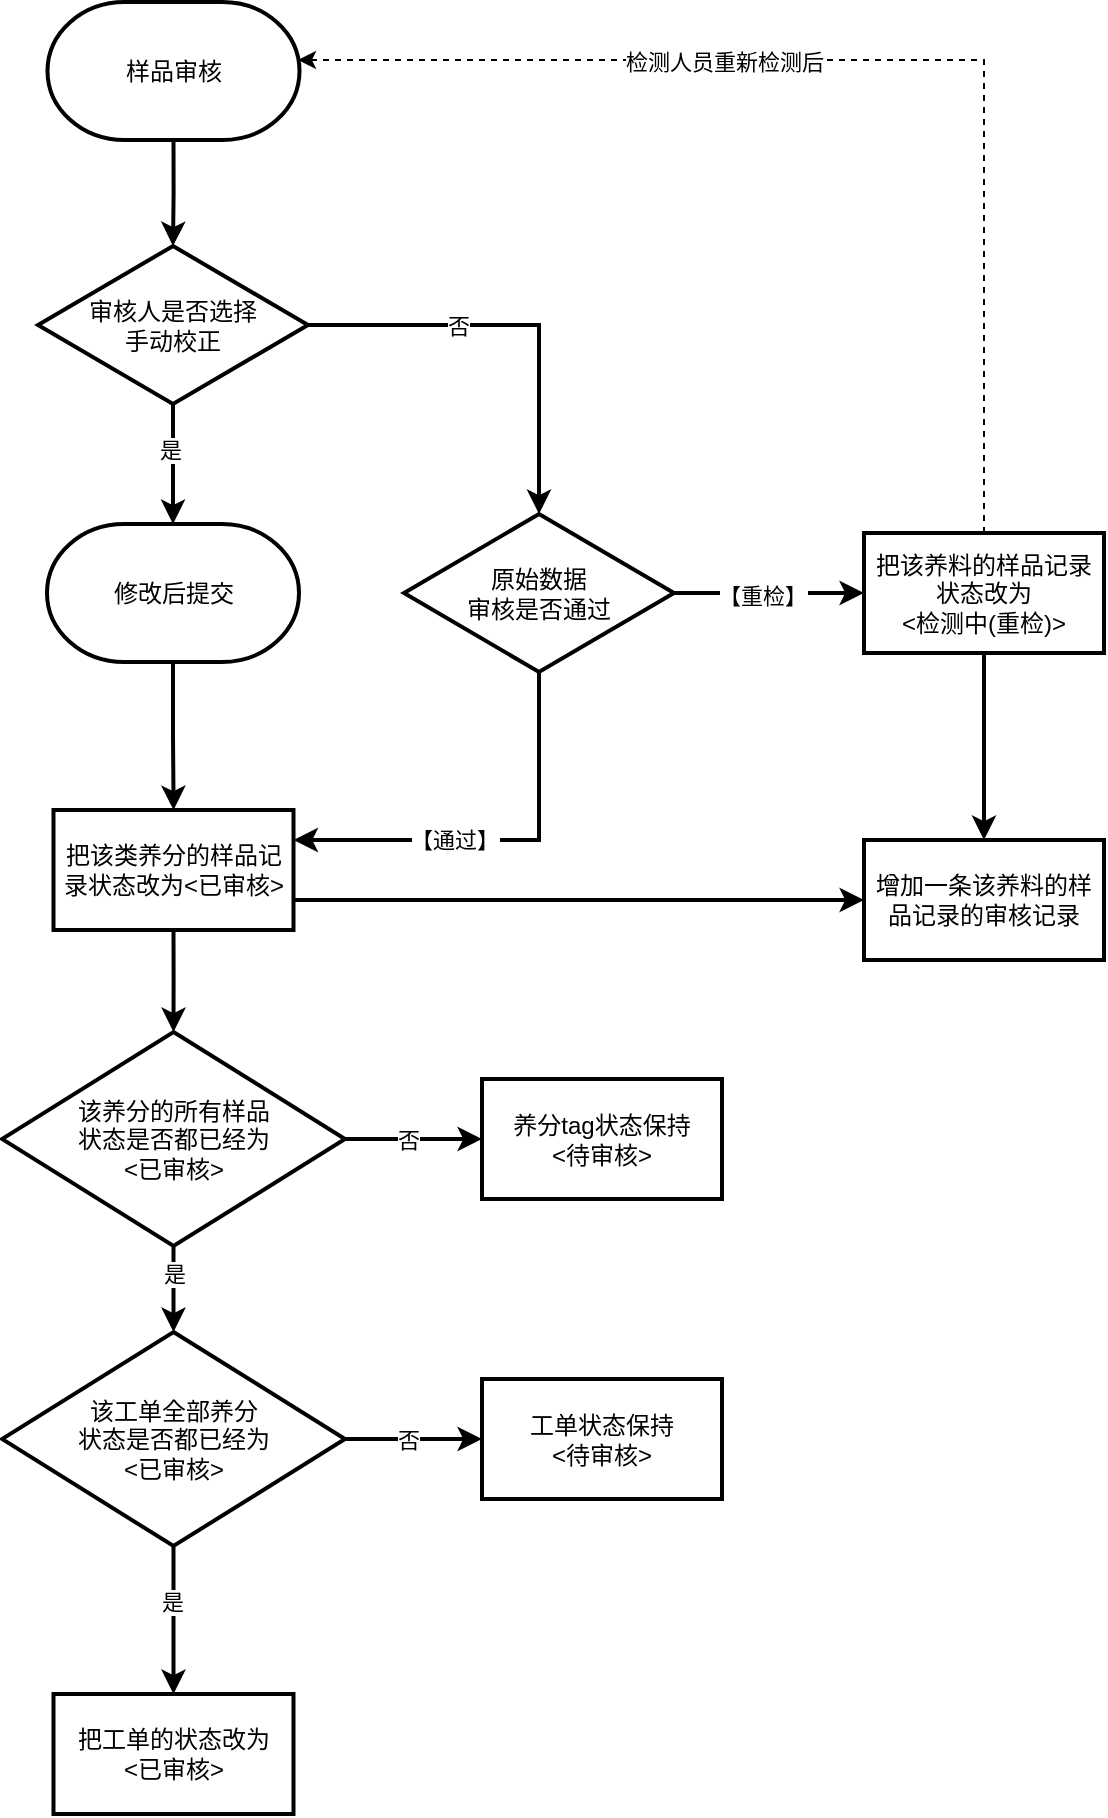 <mxfile version="26.0.11">
  <diagram name="第 1 页" id="q3xzYs2Jp6EOzJWgxKIQ">
    <mxGraphModel dx="1969" dy="989" grid="0" gridSize="10" guides="1" tooltips="1" connect="1" arrows="1" fold="1" page="0" pageScale="1" pageWidth="827" pageHeight="1169" math="0" shadow="0">
      <root>
        <mxCell id="0" />
        <mxCell id="1" parent="0" />
        <mxCell id="AbXdpTjg0EbsxotE9Cbp-2" value="样品审核" style="strokeWidth=2;html=1;shape=mxgraph.flowchart.terminator;whiteSpace=wrap;" vertex="1" parent="1">
          <mxGeometry x="259.75" y="280" width="126" height="69" as="geometry" />
        </mxCell>
        <mxCell id="AbXdpTjg0EbsxotE9Cbp-4" style="edgeStyle=orthogonalEdgeStyle;rounded=0;orthogonalLoop=1;jettySize=auto;html=1;exitX=0.5;exitY=1;exitDx=0;exitDy=0;exitPerimeter=0;entryX=0.5;entryY=0;entryDx=0;entryDy=0;entryPerimeter=0;strokeWidth=2;" edge="1" parent="1" source="AbXdpTjg0EbsxotE9Cbp-2" target="AbXdpTjg0EbsxotE9Cbp-37">
          <mxGeometry relative="1" as="geometry" />
        </mxCell>
        <mxCell id="AbXdpTjg0EbsxotE9Cbp-59" style="edgeStyle=orthogonalEdgeStyle;rounded=0;orthogonalLoop=1;jettySize=auto;html=1;exitX=1;exitY=0.75;exitDx=0;exitDy=0;entryX=0;entryY=0.5;entryDx=0;entryDy=0;strokeWidth=2;" edge="1" parent="1" source="AbXdpTjg0EbsxotE9Cbp-5" target="AbXdpTjg0EbsxotE9Cbp-10">
          <mxGeometry relative="1" as="geometry" />
        </mxCell>
        <mxCell id="AbXdpTjg0EbsxotE9Cbp-5" value="把该类养分的样品记录状态改为&amp;lt;已审核&amp;gt;" style="rounded=0;whiteSpace=wrap;html=1;strokeWidth=2;" vertex="1" parent="1">
          <mxGeometry x="262.75" y="684" width="120" height="60" as="geometry" />
        </mxCell>
        <mxCell id="AbXdpTjg0EbsxotE9Cbp-10" value="增加一条该养料的样品记录的审核记录" style="rounded=0;whiteSpace=wrap;html=1;strokeWidth=2;" vertex="1" parent="1">
          <mxGeometry x="668" y="699" width="120" height="60" as="geometry" />
        </mxCell>
        <mxCell id="AbXdpTjg0EbsxotE9Cbp-14" value="把工单的状态改为&lt;div&gt;&amp;lt;已审核&amp;gt;&lt;/div&gt;" style="rounded=0;whiteSpace=wrap;html=1;strokeWidth=2;" vertex="1" parent="1">
          <mxGeometry x="262.75" y="1126" width="120" height="60" as="geometry" />
        </mxCell>
        <mxCell id="AbXdpTjg0EbsxotE9Cbp-32" style="edgeStyle=orthogonalEdgeStyle;rounded=0;orthogonalLoop=1;jettySize=auto;html=1;exitX=0.5;exitY=1;exitDx=0;exitDy=0;exitPerimeter=0;entryX=0.5;entryY=0;entryDx=0;entryDy=0;strokeWidth=2;" edge="1" parent="1" source="AbXdpTjg0EbsxotE9Cbp-30" target="AbXdpTjg0EbsxotE9Cbp-14">
          <mxGeometry relative="1" as="geometry" />
        </mxCell>
        <mxCell id="AbXdpTjg0EbsxotE9Cbp-33" value="是" style="edgeLabel;html=1;align=center;verticalAlign=middle;resizable=0;points=[];" vertex="1" connectable="0" parent="AbXdpTjg0EbsxotE9Cbp-32">
          <mxGeometry x="-0.243" y="-1" relative="1" as="geometry">
            <mxPoint as="offset" />
          </mxGeometry>
        </mxCell>
        <mxCell id="AbXdpTjg0EbsxotE9Cbp-71" style="edgeStyle=orthogonalEdgeStyle;rounded=0;orthogonalLoop=1;jettySize=auto;html=1;exitX=1;exitY=0.5;exitDx=0;exitDy=0;exitPerimeter=0;entryX=0;entryY=0.5;entryDx=0;entryDy=0;strokeWidth=2;" edge="1" parent="1" source="AbXdpTjg0EbsxotE9Cbp-30" target="AbXdpTjg0EbsxotE9Cbp-68">
          <mxGeometry relative="1" as="geometry" />
        </mxCell>
        <mxCell id="AbXdpTjg0EbsxotE9Cbp-72" value="否" style="edgeLabel;html=1;align=center;verticalAlign=middle;resizable=0;points=[];" vertex="1" connectable="0" parent="AbXdpTjg0EbsxotE9Cbp-71">
          <mxGeometry x="-0.063" y="2" relative="1" as="geometry">
            <mxPoint x="-1" y="2" as="offset" />
          </mxGeometry>
        </mxCell>
        <mxCell id="AbXdpTjg0EbsxotE9Cbp-30" value="该工单全部养分&lt;div&gt;状态是否都已经为&lt;/div&gt;&lt;div&gt;&amp;lt;已审核&amp;gt;&lt;/div&gt;" style="strokeWidth=2;html=1;shape=mxgraph.flowchart.decision;whiteSpace=wrap;" vertex="1" parent="1">
          <mxGeometry x="237" y="945" width="171.5" height="107" as="geometry" />
        </mxCell>
        <mxCell id="AbXdpTjg0EbsxotE9Cbp-31" style="edgeStyle=orthogonalEdgeStyle;rounded=0;orthogonalLoop=1;jettySize=auto;html=1;exitX=0.5;exitY=1;exitDx=0;exitDy=0;strokeWidth=2;" edge="1" parent="1" source="AbXdpTjg0EbsxotE9Cbp-5" target="AbXdpTjg0EbsxotE9Cbp-73">
          <mxGeometry relative="1" as="geometry" />
        </mxCell>
        <mxCell id="AbXdpTjg0EbsxotE9Cbp-66" style="edgeStyle=orthogonalEdgeStyle;rounded=0;orthogonalLoop=1;jettySize=auto;html=1;exitX=0.5;exitY=1;exitDx=0;exitDy=0;exitPerimeter=0;strokeWidth=2;" edge="1" parent="1" source="AbXdpTjg0EbsxotE9Cbp-37" target="AbXdpTjg0EbsxotE9Cbp-64">
          <mxGeometry relative="1" as="geometry" />
        </mxCell>
        <mxCell id="AbXdpTjg0EbsxotE9Cbp-67" value="是" style="edgeLabel;html=1;align=center;verticalAlign=middle;resizable=0;points=[];" vertex="1" connectable="0" parent="AbXdpTjg0EbsxotE9Cbp-66">
          <mxGeometry x="-0.233" y="1" relative="1" as="geometry">
            <mxPoint x="-3" as="offset" />
          </mxGeometry>
        </mxCell>
        <mxCell id="AbXdpTjg0EbsxotE9Cbp-37" value="审核人是否选择&lt;div&gt;手动校正&lt;/div&gt;" style="strokeWidth=2;html=1;shape=mxgraph.flowchart.decision;whiteSpace=wrap;" vertex="1" parent="1">
          <mxGeometry x="255" y="402" width="135" height="79" as="geometry" />
        </mxCell>
        <mxCell id="AbXdpTjg0EbsxotE9Cbp-55" style="edgeStyle=orthogonalEdgeStyle;rounded=0;orthogonalLoop=1;jettySize=auto;html=1;exitX=1;exitY=0.5;exitDx=0;exitDy=0;exitPerimeter=0;entryX=0;entryY=0.5;entryDx=0;entryDy=0;strokeWidth=2;" edge="1" parent="1" source="AbXdpTjg0EbsxotE9Cbp-43" target="AbXdpTjg0EbsxotE9Cbp-44">
          <mxGeometry relative="1" as="geometry" />
        </mxCell>
        <mxCell id="AbXdpTjg0EbsxotE9Cbp-62" value="【重检】" style="edgeLabel;html=1;align=center;verticalAlign=middle;resizable=0;points=[];" vertex="1" connectable="0" parent="AbXdpTjg0EbsxotE9Cbp-55">
          <mxGeometry x="-0.081" y="-1" relative="1" as="geometry">
            <mxPoint as="offset" />
          </mxGeometry>
        </mxCell>
        <mxCell id="AbXdpTjg0EbsxotE9Cbp-56" style="edgeStyle=orthogonalEdgeStyle;rounded=0;orthogonalLoop=1;jettySize=auto;html=1;exitX=0.5;exitY=1;exitDx=0;exitDy=0;exitPerimeter=0;entryX=1;entryY=0.25;entryDx=0;entryDy=0;strokeWidth=2;" edge="1" parent="1" source="AbXdpTjg0EbsxotE9Cbp-43" target="AbXdpTjg0EbsxotE9Cbp-5">
          <mxGeometry relative="1" as="geometry" />
        </mxCell>
        <mxCell id="AbXdpTjg0EbsxotE9Cbp-61" value="【通过】" style="edgeLabel;html=1;align=center;verticalAlign=middle;resizable=0;points=[];" vertex="1" connectable="0" parent="AbXdpTjg0EbsxotE9Cbp-56">
          <mxGeometry x="0.067" relative="1" as="geometry">
            <mxPoint x="-16" as="offset" />
          </mxGeometry>
        </mxCell>
        <mxCell id="AbXdpTjg0EbsxotE9Cbp-43" value="&lt;div&gt;原始数据&lt;/div&gt;审核是否通过" style="strokeWidth=2;html=1;shape=mxgraph.flowchart.decision;whiteSpace=wrap;" vertex="1" parent="1">
          <mxGeometry x="438" y="536" width="135" height="79" as="geometry" />
        </mxCell>
        <mxCell id="AbXdpTjg0EbsxotE9Cbp-63" style="edgeStyle=orthogonalEdgeStyle;rounded=0;orthogonalLoop=1;jettySize=auto;html=1;exitX=0.5;exitY=1;exitDx=0;exitDy=0;entryX=0.5;entryY=0;entryDx=0;entryDy=0;strokeWidth=2;" edge="1" parent="1" source="AbXdpTjg0EbsxotE9Cbp-44" target="AbXdpTjg0EbsxotE9Cbp-10">
          <mxGeometry relative="1" as="geometry" />
        </mxCell>
        <mxCell id="AbXdpTjg0EbsxotE9Cbp-44" value="把该养料的样品记录状态改为&lt;div&gt;&amp;lt;检测中(重检)&amp;gt;&lt;/div&gt;" style="rounded=0;whiteSpace=wrap;html=1;strokeWidth=2;" vertex="1" parent="1">
          <mxGeometry x="668" y="545.5" width="120" height="60" as="geometry" />
        </mxCell>
        <mxCell id="AbXdpTjg0EbsxotE9Cbp-46" style="edgeStyle=orthogonalEdgeStyle;rounded=0;orthogonalLoop=1;jettySize=auto;html=1;exitX=1;exitY=0.5;exitDx=0;exitDy=0;exitPerimeter=0;entryX=0.5;entryY=0;entryDx=0;entryDy=0;entryPerimeter=0;strokeWidth=2;" edge="1" parent="1" source="AbXdpTjg0EbsxotE9Cbp-37" target="AbXdpTjg0EbsxotE9Cbp-43">
          <mxGeometry relative="1" as="geometry" />
        </mxCell>
        <mxCell id="AbXdpTjg0EbsxotE9Cbp-47" value="否" style="edgeLabel;html=1;align=center;verticalAlign=middle;resizable=0;points=[];" vertex="1" connectable="0" parent="AbXdpTjg0EbsxotE9Cbp-46">
          <mxGeometry x="-0.074" y="1" relative="1" as="geometry">
            <mxPoint x="-22" y="1" as="offset" />
          </mxGeometry>
        </mxCell>
        <mxCell id="AbXdpTjg0EbsxotE9Cbp-65" style="edgeStyle=orthogonalEdgeStyle;rounded=0;orthogonalLoop=1;jettySize=auto;html=1;exitX=0.5;exitY=1;exitDx=0;exitDy=0;exitPerimeter=0;strokeWidth=2;" edge="1" parent="1" source="AbXdpTjg0EbsxotE9Cbp-64" target="AbXdpTjg0EbsxotE9Cbp-5">
          <mxGeometry relative="1" as="geometry" />
        </mxCell>
        <mxCell id="AbXdpTjg0EbsxotE9Cbp-64" value="修改后提交" style="strokeWidth=2;html=1;shape=mxgraph.flowchart.terminator;whiteSpace=wrap;" vertex="1" parent="1">
          <mxGeometry x="259.5" y="541" width="126" height="69" as="geometry" />
        </mxCell>
        <mxCell id="AbXdpTjg0EbsxotE9Cbp-68" value="工单状态保持&lt;div&gt;&amp;lt;待审核&amp;gt;&lt;/div&gt;" style="rounded=0;whiteSpace=wrap;html=1;strokeWidth=2;" vertex="1" parent="1">
          <mxGeometry x="477" y="968.5" width="120" height="60" as="geometry" />
        </mxCell>
        <mxCell id="AbXdpTjg0EbsxotE9Cbp-77" style="edgeStyle=orthogonalEdgeStyle;rounded=0;orthogonalLoop=1;jettySize=auto;html=1;exitX=1;exitY=0.5;exitDx=0;exitDy=0;exitPerimeter=0;entryX=0;entryY=0.5;entryDx=0;entryDy=0;strokeWidth=2;" edge="1" parent="1" source="AbXdpTjg0EbsxotE9Cbp-73" target="AbXdpTjg0EbsxotE9Cbp-76">
          <mxGeometry relative="1" as="geometry" />
        </mxCell>
        <mxCell id="AbXdpTjg0EbsxotE9Cbp-78" value="否" style="edgeLabel;html=1;align=center;verticalAlign=middle;resizable=0;points=[];" vertex="1" connectable="0" parent="AbXdpTjg0EbsxotE9Cbp-77">
          <mxGeometry x="-0.101" relative="1" as="geometry">
            <mxPoint as="offset" />
          </mxGeometry>
        </mxCell>
        <mxCell id="AbXdpTjg0EbsxotE9Cbp-73" value="该养分的所有样品&lt;div&gt;状态是否都已经为&lt;/div&gt;&lt;div&gt;&amp;lt;已审核&amp;gt;&lt;/div&gt;" style="strokeWidth=2;html=1;shape=mxgraph.flowchart.decision;whiteSpace=wrap;" vertex="1" parent="1">
          <mxGeometry x="237" y="795" width="171.5" height="107" as="geometry" />
        </mxCell>
        <mxCell id="AbXdpTjg0EbsxotE9Cbp-74" style="edgeStyle=orthogonalEdgeStyle;rounded=0;orthogonalLoop=1;jettySize=auto;html=1;exitX=0.5;exitY=1;exitDx=0;exitDy=0;exitPerimeter=0;entryX=0.5;entryY=0;entryDx=0;entryDy=0;entryPerimeter=0;strokeWidth=2;" edge="1" parent="1" source="AbXdpTjg0EbsxotE9Cbp-73" target="AbXdpTjg0EbsxotE9Cbp-30">
          <mxGeometry relative="1" as="geometry" />
        </mxCell>
        <mxCell id="AbXdpTjg0EbsxotE9Cbp-75" value="是" style="edgeLabel;html=1;align=center;verticalAlign=middle;resizable=0;points=[];" vertex="1" connectable="0" parent="AbXdpTjg0EbsxotE9Cbp-74">
          <mxGeometry x="-0.349" y="-3" relative="1" as="geometry">
            <mxPoint x="3" as="offset" />
          </mxGeometry>
        </mxCell>
        <mxCell id="AbXdpTjg0EbsxotE9Cbp-76" value="养分tag状态保持&lt;div&gt;&amp;lt;待审核&amp;gt;&lt;/div&gt;" style="rounded=0;whiteSpace=wrap;html=1;strokeWidth=2;" vertex="1" parent="1">
          <mxGeometry x="477" y="818.5" width="120" height="60" as="geometry" />
        </mxCell>
        <mxCell id="AbXdpTjg0EbsxotE9Cbp-79" style="edgeStyle=orthogonalEdgeStyle;rounded=0;orthogonalLoop=1;jettySize=auto;html=1;exitX=0.5;exitY=0;exitDx=0;exitDy=0;entryX=0.994;entryY=0.42;entryDx=0;entryDy=0;entryPerimeter=0;dashed=1;" edge="1" parent="1" source="AbXdpTjg0EbsxotE9Cbp-44" target="AbXdpTjg0EbsxotE9Cbp-2">
          <mxGeometry relative="1" as="geometry" />
        </mxCell>
        <mxCell id="AbXdpTjg0EbsxotE9Cbp-81" value="检测人员重新检测后" style="edgeLabel;html=1;align=center;verticalAlign=middle;resizable=0;points=[];" vertex="1" connectable="0" parent="AbXdpTjg0EbsxotE9Cbp-79">
          <mxGeometry x="0.267" y="1" relative="1" as="geometry">
            <mxPoint as="offset" />
          </mxGeometry>
        </mxCell>
      </root>
    </mxGraphModel>
  </diagram>
</mxfile>

